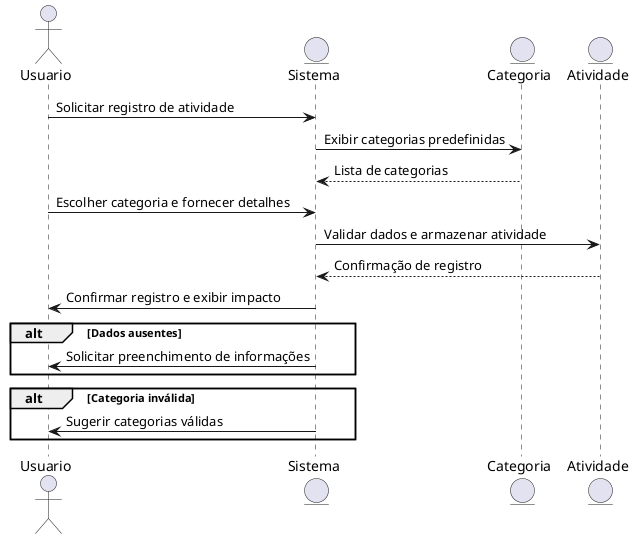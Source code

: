 @startuml
actor Usuario
entity Sistema
entity Categoria
entity Atividade
Usuario -> Sistema: Solicitar registro de atividade
Sistema -> Categoria: Exibir categorias predefinidas
Categoria --> Sistema: Lista de categorias
Usuario -> Sistema: Escolher categoria e fornecer detalhes
Sistema -> Atividade: Validar dados e armazenar atividade
Atividade --> Sistema: Confirmação de registro
Sistema -> Usuario: Confirmar registro e exibir impacto

alt Dados ausentes
    Sistema -> Usuario: Solicitar preenchimento de informações
end

alt Categoria inválida
    Sistema -> Usuario: Sugerir categorias válidas
end
@enduml
